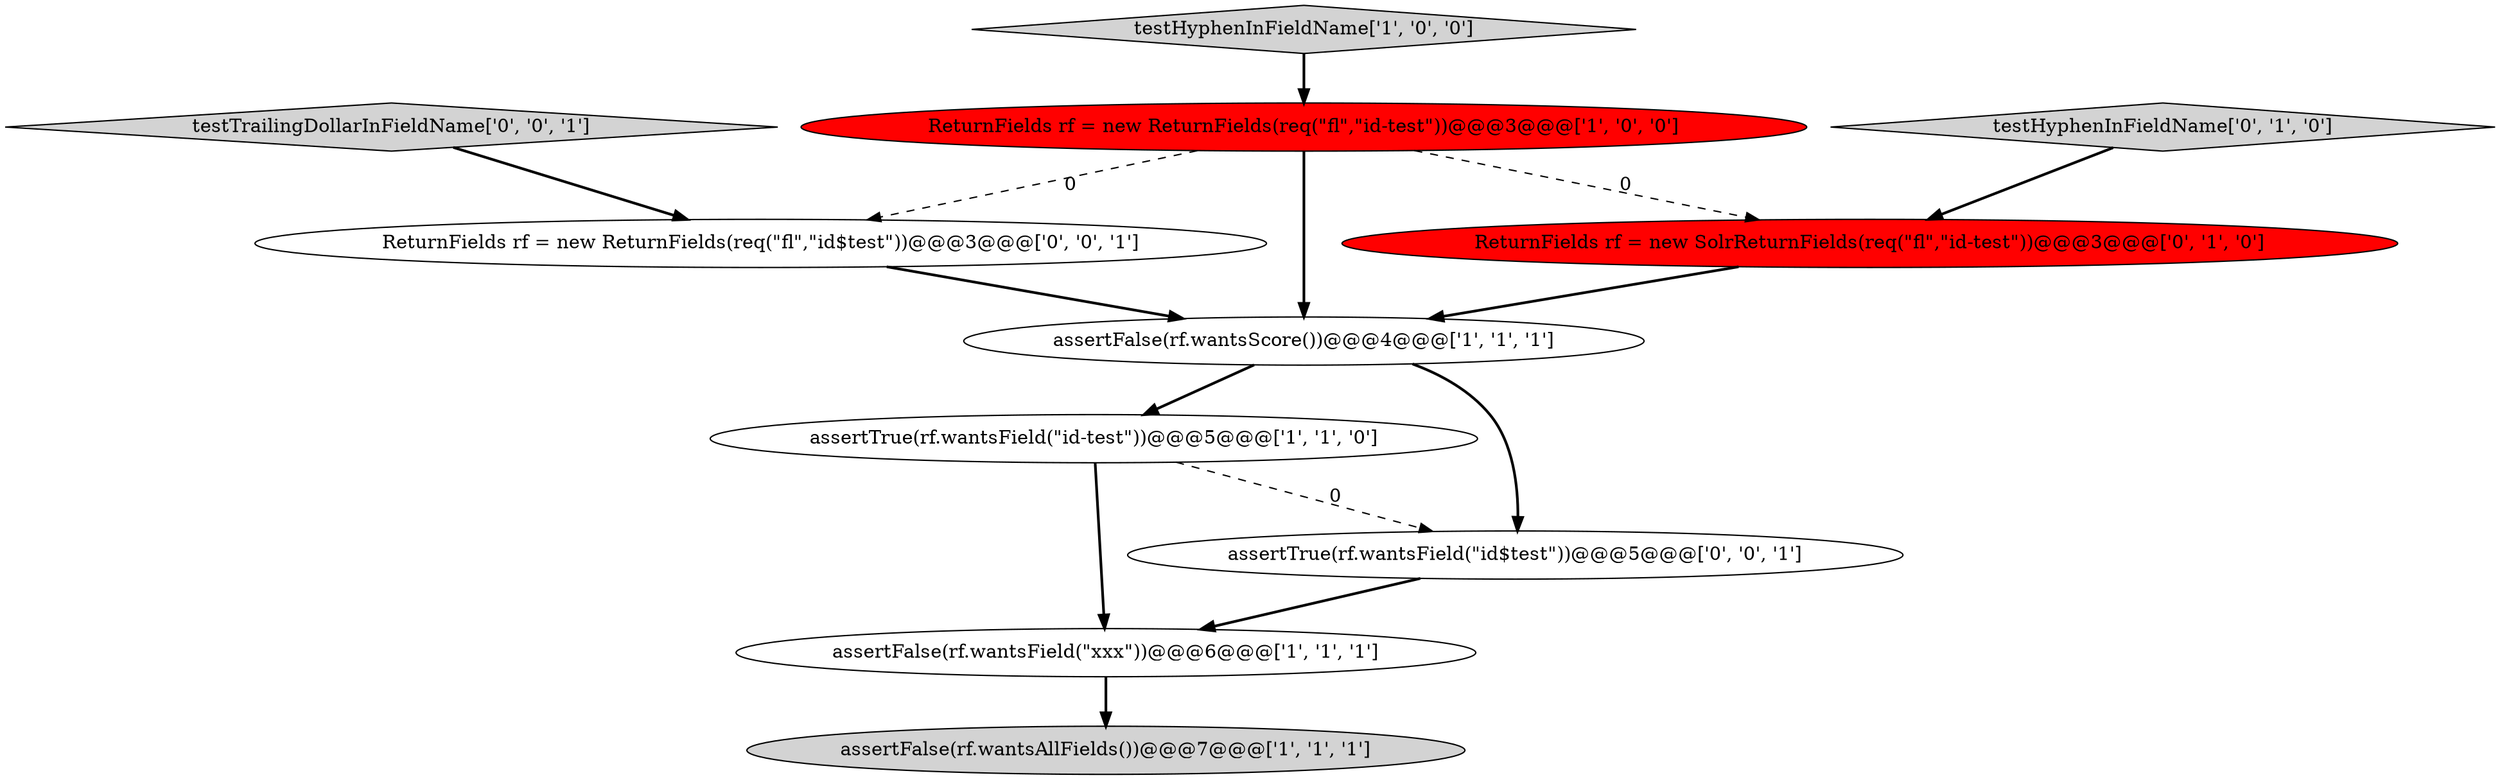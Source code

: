 digraph {
0 [style = filled, label = "assertFalse(rf.wantsScore())@@@4@@@['1', '1', '1']", fillcolor = white, shape = ellipse image = "AAA0AAABBB1BBB"];
10 [style = filled, label = "ReturnFields rf = new ReturnFields(req(\"fl\",\"id$test\"))@@@3@@@['0', '0', '1']", fillcolor = white, shape = ellipse image = "AAA0AAABBB3BBB"];
6 [style = filled, label = "ReturnFields rf = new SolrReturnFields(req(\"fl\",\"id-test\"))@@@3@@@['0', '1', '0']", fillcolor = red, shape = ellipse image = "AAA1AAABBB2BBB"];
2 [style = filled, label = "assertFalse(rf.wantsField(\"xxx\"))@@@6@@@['1', '1', '1']", fillcolor = white, shape = ellipse image = "AAA0AAABBB1BBB"];
4 [style = filled, label = "assertTrue(rf.wantsField(\"id-test\"))@@@5@@@['1', '1', '0']", fillcolor = white, shape = ellipse image = "AAA0AAABBB1BBB"];
8 [style = filled, label = "assertTrue(rf.wantsField(\"id$test\"))@@@5@@@['0', '0', '1']", fillcolor = white, shape = ellipse image = "AAA0AAABBB3BBB"];
9 [style = filled, label = "testTrailingDollarInFieldName['0', '0', '1']", fillcolor = lightgray, shape = diamond image = "AAA0AAABBB3BBB"];
5 [style = filled, label = "testHyphenInFieldName['1', '0', '0']", fillcolor = lightgray, shape = diamond image = "AAA0AAABBB1BBB"];
7 [style = filled, label = "testHyphenInFieldName['0', '1', '0']", fillcolor = lightgray, shape = diamond image = "AAA0AAABBB2BBB"];
1 [style = filled, label = "ReturnFields rf = new ReturnFields(req(\"fl\",\"id-test\"))@@@3@@@['1', '0', '0']", fillcolor = red, shape = ellipse image = "AAA1AAABBB1BBB"];
3 [style = filled, label = "assertFalse(rf.wantsAllFields())@@@7@@@['1', '1', '1']", fillcolor = lightgray, shape = ellipse image = "AAA0AAABBB1BBB"];
5->1 [style = bold, label=""];
6->0 [style = bold, label=""];
7->6 [style = bold, label=""];
1->0 [style = bold, label=""];
4->2 [style = bold, label=""];
9->10 [style = bold, label=""];
1->10 [style = dashed, label="0"];
8->2 [style = bold, label=""];
4->8 [style = dashed, label="0"];
0->4 [style = bold, label=""];
1->6 [style = dashed, label="0"];
10->0 [style = bold, label=""];
2->3 [style = bold, label=""];
0->8 [style = bold, label=""];
}
